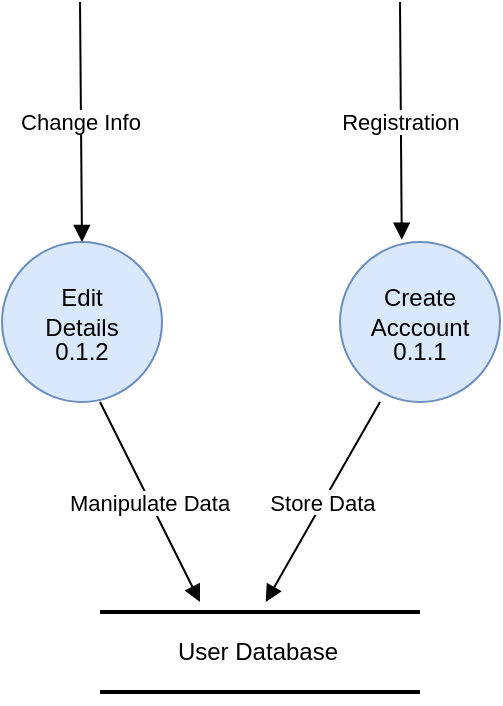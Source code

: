 <mxfile version="26.1.1">
  <diagram name="Page-1" id="xusKoe4gPoToBGkfESRU">
    <mxGraphModel grid="1" page="1" gridSize="10" guides="1" tooltips="1" connect="1" arrows="1" fold="1" pageScale="1" pageWidth="827" pageHeight="1169" math="0" shadow="0">
      <root>
        <mxCell id="0" />
        <mxCell id="1" parent="0" />
        <mxCell id="96Y2B3fEYa-XEJg0q8iY-3" value="" style="ellipse;whiteSpace=wrap;html=1;aspect=fixed;fillColor=#dae8fc;strokeColor=#6c8ebf;" vertex="1" parent="1">
          <mxGeometry x="1250" y="1530" width="80" height="80" as="geometry" />
        </mxCell>
        <mxCell id="96Y2B3fEYa-XEJg0q8iY-4" value="Create Acccount" style="text;strokeColor=none;align=center;fillColor=none;html=1;verticalAlign=middle;whiteSpace=wrap;rounded=0;" vertex="1" parent="1">
          <mxGeometry x="1260" y="1550" width="60" height="30" as="geometry" />
        </mxCell>
        <mxCell id="96Y2B3fEYa-XEJg0q8iY-5" value="0.1.1" style="text;strokeColor=none;align=center;fillColor=none;html=1;verticalAlign=middle;whiteSpace=wrap;rounded=0;" vertex="1" parent="1">
          <mxGeometry x="1260" y="1570" width="60" height="30" as="geometry" />
        </mxCell>
        <mxCell id="96Y2B3fEYa-XEJg0q8iY-6" value="" style="ellipse;whiteSpace=wrap;html=1;aspect=fixed;fillColor=#dae8fc;strokeColor=#6c8ebf;" vertex="1" parent="1">
          <mxGeometry x="1081" y="1530" width="80" height="80" as="geometry" />
        </mxCell>
        <mxCell id="96Y2B3fEYa-XEJg0q8iY-7" value="Edit Details" style="text;strokeColor=none;align=center;fillColor=none;html=1;verticalAlign=middle;whiteSpace=wrap;rounded=0;" vertex="1" parent="1">
          <mxGeometry x="1091" y="1550" width="60" height="30" as="geometry" />
        </mxCell>
        <mxCell id="96Y2B3fEYa-XEJg0q8iY-8" value="0.1.2" style="text;strokeColor=none;align=center;fillColor=none;html=1;verticalAlign=middle;whiteSpace=wrap;rounded=0;" vertex="1" parent="1">
          <mxGeometry x="1091" y="1570" width="60" height="30" as="geometry" />
        </mxCell>
        <mxCell id="96Y2B3fEYa-XEJg0q8iY-9" value="Registration" style="curved=1;startArrow=none;endArrow=block;rounded=0;entryX=0.386;entryY=-0.014;entryDx=0;entryDy=0;entryPerimeter=0;" edge="1" parent="1" target="96Y2B3fEYa-XEJg0q8iY-3">
          <mxGeometry x="0.002" relative="1" as="geometry">
            <Array as="points" />
            <mxPoint x="1280" y="1410" as="sourcePoint" />
            <mxPoint x="1280" y="1520" as="targetPoint" />
            <mxPoint as="offset" />
          </mxGeometry>
        </mxCell>
        <mxCell id="96Y2B3fEYa-XEJg0q8iY-11" value="Change Info" style="curved=1;startArrow=none;endArrow=block;rounded=0;entryX=0.5;entryY=0;entryDx=0;entryDy=0;" edge="1" parent="1" target="96Y2B3fEYa-XEJg0q8iY-6">
          <mxGeometry x="-0.005" relative="1" as="geometry">
            <Array as="points" />
            <mxPoint x="1120" y="1410" as="sourcePoint" />
            <mxPoint x="1220" y="1520" as="targetPoint" />
            <mxPoint as="offset" />
          </mxGeometry>
        </mxCell>
        <mxCell id="96Y2B3fEYa-XEJg0q8iY-12" value="" style="line;strokeWidth=2;html=1;" vertex="1" parent="1">
          <mxGeometry x="1130" y="1710" width="160" height="10" as="geometry" />
        </mxCell>
        <mxCell id="96Y2B3fEYa-XEJg0q8iY-13" value="" style="line;strokeWidth=2;html=1;" vertex="1" parent="1">
          <mxGeometry x="1130" y="1750" width="160" height="10" as="geometry" />
        </mxCell>
        <mxCell id="96Y2B3fEYa-XEJg0q8iY-14" value="User Database" style="text;strokeColor=none;align=center;fillColor=none;html=1;verticalAlign=middle;whiteSpace=wrap;rounded=0;" vertex="1" parent="1">
          <mxGeometry x="1149" y="1720" width="120" height="30" as="geometry" />
        </mxCell>
        <mxCell id="96Y2B3fEYa-XEJg0q8iY-15" value="Store Data" style="curved=1;startArrow=none;endArrow=block;rounded=0;" edge="1" parent="1" target="96Y2B3fEYa-XEJg0q8iY-12">
          <mxGeometry x="0.002" relative="1" as="geometry">
            <Array as="points" />
            <mxPoint x="1270" y="1610" as="sourcePoint" />
            <mxPoint x="1320" y="1700" as="targetPoint" />
            <mxPoint as="offset" />
          </mxGeometry>
        </mxCell>
        <mxCell id="96Y2B3fEYa-XEJg0q8iY-16" value="Manipulate Data" style="curved=1;startArrow=none;endArrow=block;rounded=0;" edge="1" parent="1">
          <mxGeometry x="0.002" relative="1" as="geometry">
            <Array as="points" />
            <mxPoint x="1130" y="1610" as="sourcePoint" />
            <mxPoint x="1180" y="1710" as="targetPoint" />
            <mxPoint as="offset" />
          </mxGeometry>
        </mxCell>
      </root>
    </mxGraphModel>
  </diagram>
</mxfile>
